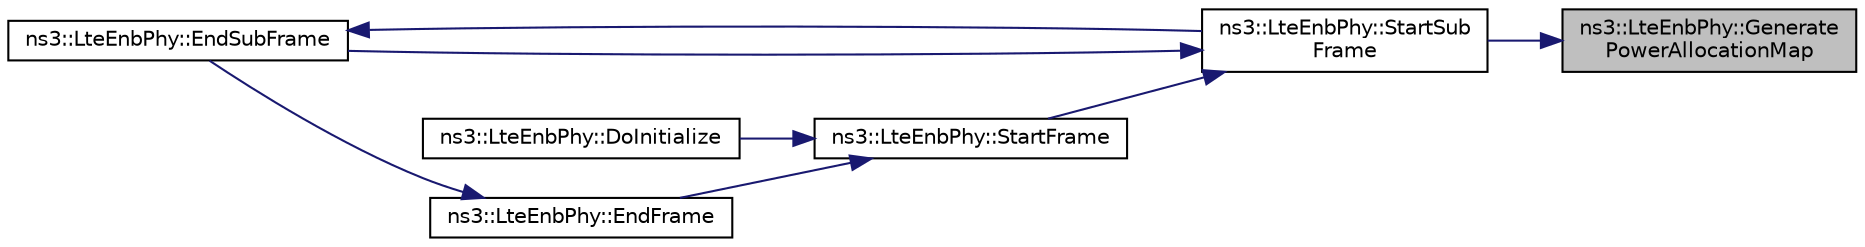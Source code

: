 digraph "ns3::LteEnbPhy::GeneratePowerAllocationMap"
{
 // LATEX_PDF_SIZE
  edge [fontname="Helvetica",fontsize="10",labelfontname="Helvetica",labelfontsize="10"];
  node [fontname="Helvetica",fontsize="10",shape=record];
  rankdir="RL";
  Node1 [label="ns3::LteEnbPhy::Generate\lPowerAllocationMap",height=0.2,width=0.4,color="black", fillcolor="grey75", style="filled", fontcolor="black",tooltip="Generate power allocation map (i.e."];
  Node1 -> Node2 [dir="back",color="midnightblue",fontsize="10",style="solid",fontname="Helvetica"];
  Node2 [label="ns3::LteEnbPhy::StartSub\lFrame",height=0.2,width=0.4,color="black", fillcolor="white", style="filled",URL="$classns3_1_1_lte_enb_phy.html#ab3594729c2fddcccdbae294b764dc83f",tooltip="Start a LTE sub frame."];
  Node2 -> Node3 [dir="back",color="midnightblue",fontsize="10",style="solid",fontname="Helvetica"];
  Node3 [label="ns3::LteEnbPhy::EndSubFrame",height=0.2,width=0.4,color="black", fillcolor="white", style="filled",URL="$classns3_1_1_lte_enb_phy.html#ac116fed9becb5dd146dc2c8b7fedfc58",tooltip="End a LTE sub frame."];
  Node3 -> Node2 [dir="back",color="midnightblue",fontsize="10",style="solid",fontname="Helvetica"];
  Node2 -> Node4 [dir="back",color="midnightblue",fontsize="10",style="solid",fontname="Helvetica"];
  Node4 [label="ns3::LteEnbPhy::StartFrame",height=0.2,width=0.4,color="black", fillcolor="white", style="filled",URL="$classns3_1_1_lte_enb_phy.html#a92d47dc2fa71c37ecb848fb9ed2ec592",tooltip="Start a LTE frame."];
  Node4 -> Node5 [dir="back",color="midnightblue",fontsize="10",style="solid",fontname="Helvetica"];
  Node5 [label="ns3::LteEnbPhy::DoInitialize",height=0.2,width=0.4,color="black", fillcolor="white", style="filled",URL="$classns3_1_1_lte_enb_phy.html#a404572fbc4d6948034038b91bf450877",tooltip="Initialize() implementation."];
  Node4 -> Node6 [dir="back",color="midnightblue",fontsize="10",style="solid",fontname="Helvetica"];
  Node6 [label="ns3::LteEnbPhy::EndFrame",height=0.2,width=0.4,color="black", fillcolor="white", style="filled",URL="$classns3_1_1_lte_enb_phy.html#ad28ae7c1f8faacc77bf5989c44409ac8",tooltip="End a LTE frame."];
  Node6 -> Node3 [dir="back",color="midnightblue",fontsize="10",style="solid",fontname="Helvetica"];
}

